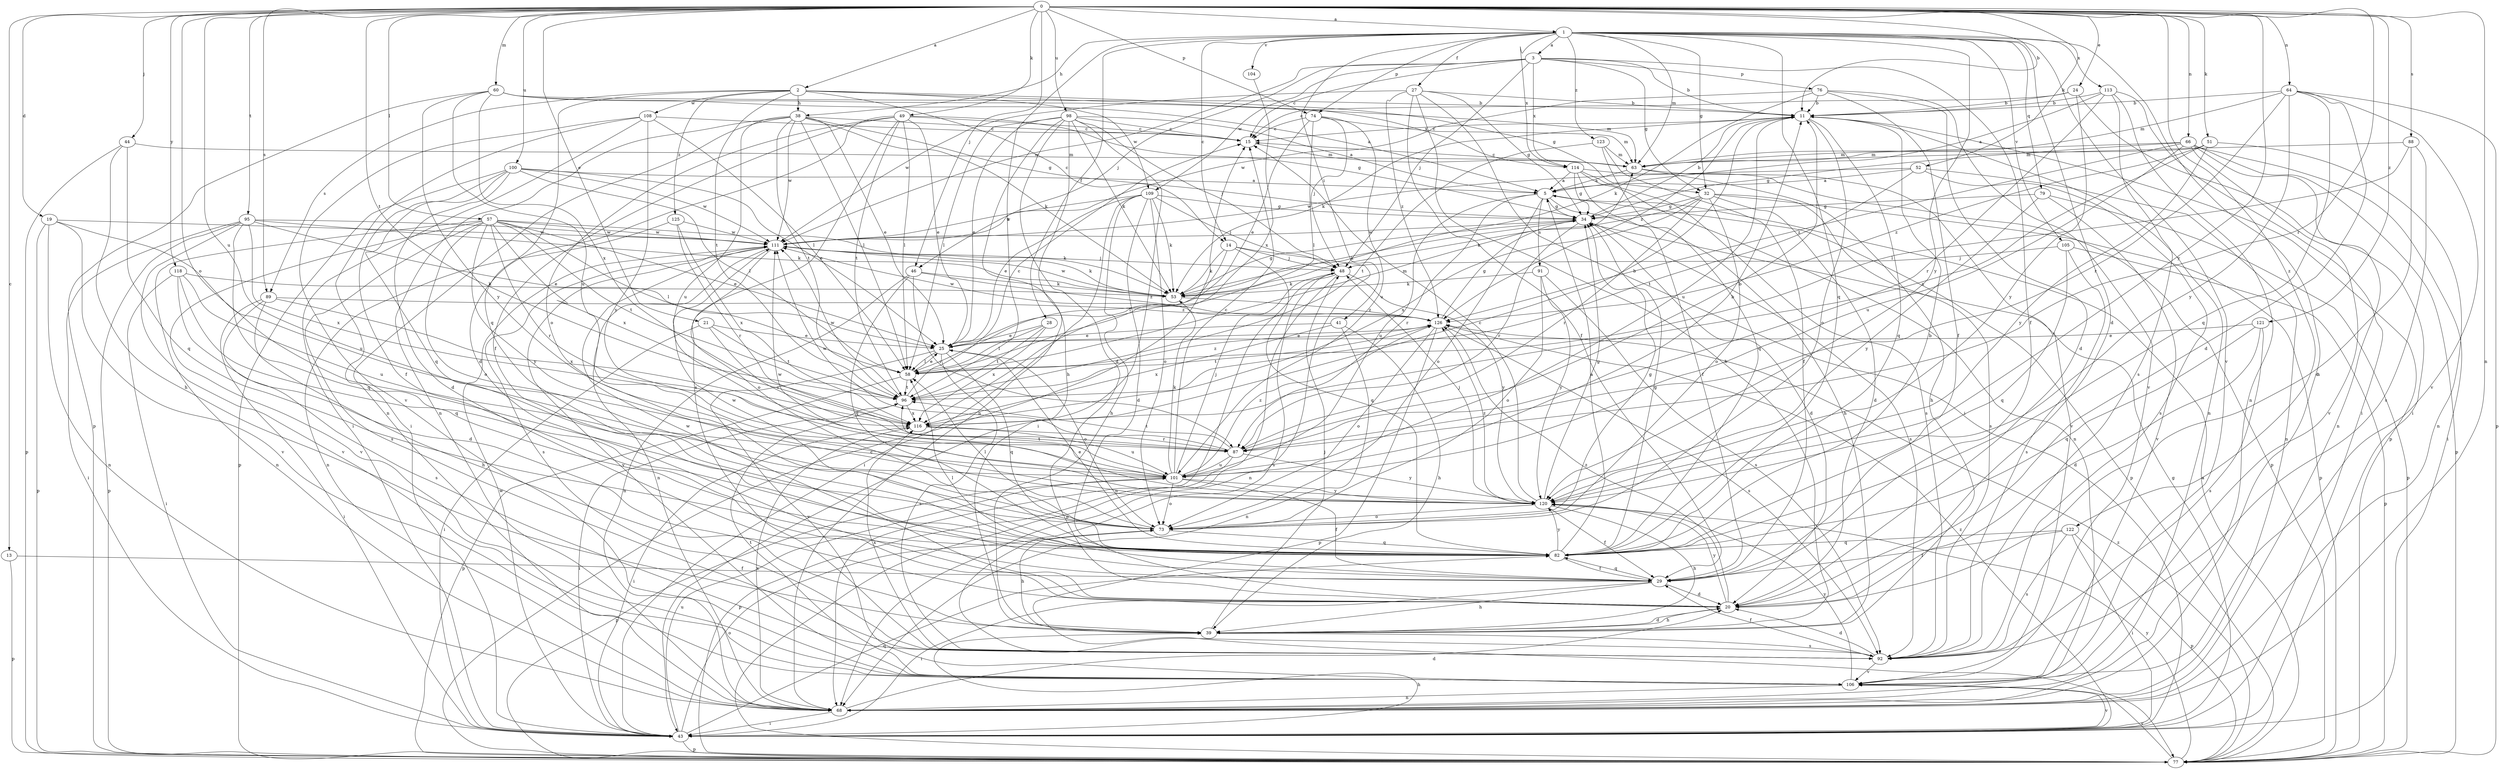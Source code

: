 strict digraph  {
0;
1;
2;
3;
5;
11;
13;
14;
15;
19;
20;
21;
24;
25;
27;
28;
29;
32;
34;
38;
39;
41;
43;
44;
46;
48;
49;
51;
52;
53;
57;
58;
60;
63;
64;
66;
68;
73;
74;
76;
77;
79;
82;
87;
88;
89;
91;
92;
95;
96;
98;
100;
101;
104;
105;
106;
108;
109;
111;
113;
114;
116;
118;
120;
121;
122;
123;
125;
126;
0 -> 1  [label=a];
0 -> 2  [label=a];
0 -> 11  [label=b];
0 -> 13  [label=c];
0 -> 19  [label=d];
0 -> 21  [label=e];
0 -> 24  [label=e];
0 -> 44  [label=j];
0 -> 46  [label=j];
0 -> 49  [label=k];
0 -> 51  [label=k];
0 -> 52  [label=k];
0 -> 57  [label=l];
0 -> 60  [label=m];
0 -> 64  [label=n];
0 -> 66  [label=n];
0 -> 68  [label=n];
0 -> 73  [label=o];
0 -> 74  [label=p];
0 -> 87  [label=r];
0 -> 88  [label=s];
0 -> 89  [label=s];
0 -> 95  [label=t];
0 -> 96  [label=t];
0 -> 98  [label=u];
0 -> 100  [label=u];
0 -> 101  [label=u];
0 -> 118  [label=y];
0 -> 120  [label=y];
0 -> 121  [label=z];
0 -> 122  [label=z];
1 -> 3  [label=a];
1 -> 14  [label=c];
1 -> 20  [label=d];
1 -> 27  [label=f];
1 -> 28  [label=f];
1 -> 32  [label=g];
1 -> 38  [label=h];
1 -> 41  [label=i];
1 -> 63  [label=m];
1 -> 68  [label=n];
1 -> 74  [label=p];
1 -> 79  [label=q];
1 -> 82  [label=q];
1 -> 96  [label=t];
1 -> 104  [label=v];
1 -> 105  [label=v];
1 -> 106  [label=v];
1 -> 113  [label=x];
1 -> 114  [label=x];
1 -> 120  [label=y];
1 -> 123  [label=z];
2 -> 14  [label=c];
2 -> 32  [label=g];
2 -> 38  [label=h];
2 -> 82  [label=q];
2 -> 89  [label=s];
2 -> 96  [label=t];
2 -> 108  [label=w];
2 -> 109  [label=w];
2 -> 114  [label=x];
2 -> 125  [label=z];
3 -> 11  [label=b];
3 -> 15  [label=c];
3 -> 29  [label=f];
3 -> 32  [label=g];
3 -> 46  [label=j];
3 -> 48  [label=j];
3 -> 76  [label=p];
3 -> 109  [label=w];
3 -> 111  [label=w];
3 -> 114  [label=x];
5 -> 34  [label=g];
5 -> 39  [label=h];
5 -> 73  [label=o];
5 -> 77  [label=p];
5 -> 87  [label=r];
5 -> 91  [label=s];
5 -> 101  [label=u];
11 -> 15  [label=c];
11 -> 53  [label=k];
11 -> 68  [label=n];
11 -> 73  [label=o];
11 -> 77  [label=p];
11 -> 82  [label=q];
11 -> 101  [label=u];
11 -> 126  [label=z];
13 -> 29  [label=f];
13 -> 77  [label=p];
14 -> 48  [label=j];
14 -> 53  [label=k];
14 -> 58  [label=l];
14 -> 68  [label=n];
14 -> 82  [label=q];
15 -> 63  [label=m];
19 -> 68  [label=n];
19 -> 77  [label=p];
19 -> 101  [label=u];
19 -> 106  [label=v];
19 -> 111  [label=w];
20 -> 39  [label=h];
20 -> 111  [label=w];
20 -> 120  [label=y];
20 -> 126  [label=z];
21 -> 25  [label=e];
21 -> 43  [label=i];
21 -> 87  [label=r];
21 -> 96  [label=t];
24 -> 11  [label=b];
24 -> 15  [label=c];
24 -> 43  [label=i];
24 -> 120  [label=y];
25 -> 58  [label=l];
25 -> 73  [label=o];
25 -> 82  [label=q];
25 -> 92  [label=s];
25 -> 106  [label=v];
27 -> 11  [label=b];
27 -> 29  [label=f];
27 -> 34  [label=g];
27 -> 39  [label=h];
27 -> 43  [label=i];
27 -> 111  [label=w];
27 -> 126  [label=z];
28 -> 25  [label=e];
28 -> 58  [label=l];
28 -> 96  [label=t];
28 -> 116  [label=x];
29 -> 20  [label=d];
29 -> 39  [label=h];
29 -> 43  [label=i];
29 -> 58  [label=l];
29 -> 82  [label=q];
32 -> 20  [label=d];
32 -> 34  [label=g];
32 -> 53  [label=k];
32 -> 73  [label=o];
32 -> 77  [label=p];
32 -> 87  [label=r];
32 -> 92  [label=s];
32 -> 116  [label=x];
34 -> 11  [label=b];
34 -> 20  [label=d];
34 -> 53  [label=k];
34 -> 87  [label=r];
34 -> 92  [label=s];
34 -> 111  [label=w];
38 -> 15  [label=c];
38 -> 25  [label=e];
38 -> 34  [label=g];
38 -> 43  [label=i];
38 -> 53  [label=k];
38 -> 58  [label=l];
38 -> 68  [label=n];
38 -> 96  [label=t];
38 -> 101  [label=u];
38 -> 111  [label=w];
39 -> 20  [label=d];
39 -> 48  [label=j];
39 -> 92  [label=s];
41 -> 25  [label=e];
41 -> 39  [label=h];
41 -> 68  [label=n];
41 -> 116  [label=x];
43 -> 34  [label=g];
43 -> 39  [label=h];
43 -> 73  [label=o];
43 -> 77  [label=p];
43 -> 82  [label=q];
43 -> 101  [label=u];
43 -> 106  [label=v];
43 -> 111  [label=w];
43 -> 126  [label=z];
44 -> 39  [label=h];
44 -> 63  [label=m];
44 -> 77  [label=p];
44 -> 82  [label=q];
46 -> 53  [label=k];
46 -> 68  [label=n];
46 -> 82  [label=q];
46 -> 87  [label=r];
46 -> 126  [label=z];
48 -> 53  [label=k];
48 -> 68  [label=n];
48 -> 77  [label=p];
48 -> 92  [label=s];
48 -> 120  [label=y];
49 -> 15  [label=c];
49 -> 20  [label=d];
49 -> 25  [label=e];
49 -> 29  [label=f];
49 -> 34  [label=g];
49 -> 58  [label=l];
49 -> 73  [label=o];
49 -> 92  [label=s];
49 -> 96  [label=t];
51 -> 63  [label=m];
51 -> 68  [label=n];
51 -> 116  [label=x];
51 -> 120  [label=y];
51 -> 126  [label=z];
52 -> 5  [label=a];
52 -> 68  [label=n];
52 -> 92  [label=s];
52 -> 96  [label=t];
52 -> 111  [label=w];
53 -> 34  [label=g];
53 -> 111  [label=w];
53 -> 126  [label=z];
57 -> 25  [label=e];
57 -> 53  [label=k];
57 -> 58  [label=l];
57 -> 68  [label=n];
57 -> 73  [label=o];
57 -> 87  [label=r];
57 -> 92  [label=s];
57 -> 96  [label=t];
57 -> 106  [label=v];
57 -> 111  [label=w];
57 -> 116  [label=x];
57 -> 120  [label=y];
58 -> 25  [label=e];
58 -> 63  [label=m];
58 -> 77  [label=p];
58 -> 96  [label=t];
58 -> 126  [label=z];
60 -> 5  [label=a];
60 -> 11  [label=b];
60 -> 63  [label=m];
60 -> 77  [label=p];
60 -> 101  [label=u];
60 -> 116  [label=x];
60 -> 120  [label=y];
63 -> 5  [label=a];
63 -> 15  [label=c];
63 -> 39  [label=h];
63 -> 106  [label=v];
64 -> 11  [label=b];
64 -> 20  [label=d];
64 -> 63  [label=m];
64 -> 77  [label=p];
64 -> 82  [label=q];
64 -> 87  [label=r];
64 -> 106  [label=v];
64 -> 120  [label=y];
66 -> 34  [label=g];
66 -> 43  [label=i];
66 -> 63  [label=m];
66 -> 68  [label=n];
66 -> 77  [label=p];
66 -> 101  [label=u];
66 -> 106  [label=v];
66 -> 126  [label=z];
68 -> 20  [label=d];
68 -> 43  [label=i];
68 -> 116  [label=x];
73 -> 34  [label=g];
73 -> 39  [label=h];
73 -> 58  [label=l];
73 -> 82  [label=q];
74 -> 15  [label=c];
74 -> 25  [label=e];
74 -> 48  [label=j];
74 -> 58  [label=l];
74 -> 63  [label=m];
74 -> 101  [label=u];
76 -> 11  [label=b];
76 -> 20  [label=d];
76 -> 29  [label=f];
76 -> 53  [label=k];
76 -> 106  [label=v];
76 -> 111  [label=w];
77 -> 5  [label=a];
77 -> 15  [label=c];
77 -> 106  [label=v];
77 -> 120  [label=y];
77 -> 126  [label=z];
79 -> 34  [label=g];
79 -> 77  [label=p];
79 -> 106  [label=v];
79 -> 120  [label=y];
82 -> 5  [label=a];
82 -> 11  [label=b];
82 -> 25  [label=e];
82 -> 29  [label=f];
82 -> 34  [label=g];
82 -> 111  [label=w];
82 -> 120  [label=y];
87 -> 11  [label=b];
87 -> 77  [label=p];
87 -> 96  [label=t];
87 -> 101  [label=u];
87 -> 111  [label=w];
87 -> 120  [label=y];
88 -> 20  [label=d];
88 -> 58  [label=l];
88 -> 63  [label=m];
88 -> 92  [label=s];
89 -> 39  [label=h];
89 -> 43  [label=i];
89 -> 92  [label=s];
89 -> 116  [label=x];
89 -> 126  [label=z];
91 -> 53  [label=k];
91 -> 73  [label=o];
91 -> 92  [label=s];
91 -> 120  [label=y];
92 -> 20  [label=d];
92 -> 29  [label=f];
92 -> 106  [label=v];
92 -> 116  [label=x];
95 -> 25  [label=e];
95 -> 43  [label=i];
95 -> 53  [label=k];
95 -> 77  [label=p];
95 -> 82  [label=q];
95 -> 106  [label=v];
95 -> 111  [label=w];
95 -> 116  [label=x];
96 -> 15  [label=c];
96 -> 43  [label=i];
96 -> 111  [label=w];
96 -> 116  [label=x];
98 -> 5  [label=a];
98 -> 15  [label=c];
98 -> 20  [label=d];
98 -> 25  [label=e];
98 -> 39  [label=h];
98 -> 43  [label=i];
98 -> 48  [label=j];
98 -> 53  [label=k];
98 -> 58  [label=l];
98 -> 68  [label=n];
100 -> 5  [label=a];
100 -> 20  [label=d];
100 -> 25  [label=e];
100 -> 29  [label=f];
100 -> 58  [label=l];
100 -> 77  [label=p];
100 -> 82  [label=q];
100 -> 111  [label=w];
101 -> 11  [label=b];
101 -> 15  [label=c];
101 -> 29  [label=f];
101 -> 48  [label=j];
101 -> 53  [label=k];
101 -> 73  [label=o];
101 -> 77  [label=p];
101 -> 96  [label=t];
101 -> 120  [label=y];
101 -> 126  [label=z];
104 -> 116  [label=x];
105 -> 48  [label=j];
105 -> 77  [label=p];
105 -> 82  [label=q];
105 -> 92  [label=s];
106 -> 68  [label=n];
106 -> 96  [label=t];
106 -> 120  [label=y];
108 -> 15  [label=c];
108 -> 43  [label=i];
108 -> 58  [label=l];
108 -> 68  [label=n];
108 -> 106  [label=v];
108 -> 120  [label=y];
109 -> 20  [label=d];
109 -> 25  [label=e];
109 -> 34  [label=g];
109 -> 39  [label=h];
109 -> 43  [label=i];
109 -> 48  [label=j];
109 -> 53  [label=k];
109 -> 73  [label=o];
109 -> 111  [label=w];
111 -> 48  [label=j];
111 -> 53  [label=k];
111 -> 68  [label=n];
111 -> 73  [label=o];
111 -> 92  [label=s];
111 -> 106  [label=v];
113 -> 5  [label=a];
113 -> 11  [label=b];
113 -> 43  [label=i];
113 -> 68  [label=n];
113 -> 87  [label=r];
113 -> 92  [label=s];
114 -> 5  [label=a];
114 -> 29  [label=f];
114 -> 34  [label=g];
114 -> 68  [label=n];
114 -> 77  [label=p];
114 -> 92  [label=s];
116 -> 11  [label=b];
116 -> 43  [label=i];
116 -> 87  [label=r];
116 -> 101  [label=u];
118 -> 20  [label=d];
118 -> 43  [label=i];
118 -> 53  [label=k];
118 -> 82  [label=q];
118 -> 101  [label=u];
120 -> 15  [label=c];
120 -> 29  [label=f];
120 -> 34  [label=g];
120 -> 39  [label=h];
120 -> 48  [label=j];
120 -> 73  [label=o];
120 -> 111  [label=w];
120 -> 126  [label=z];
121 -> 20  [label=d];
121 -> 25  [label=e];
121 -> 82  [label=q];
121 -> 92  [label=s];
122 -> 29  [label=f];
122 -> 43  [label=i];
122 -> 77  [label=p];
122 -> 82  [label=q];
122 -> 92  [label=s];
123 -> 29  [label=f];
123 -> 63  [label=m];
123 -> 82  [label=q];
123 -> 96  [label=t];
125 -> 68  [label=n];
125 -> 87  [label=r];
125 -> 111  [label=w];
125 -> 116  [label=x];
126 -> 25  [label=e];
126 -> 34  [label=g];
126 -> 73  [label=o];
126 -> 77  [label=p];
126 -> 92  [label=s];
126 -> 96  [label=t];
126 -> 111  [label=w];
}
